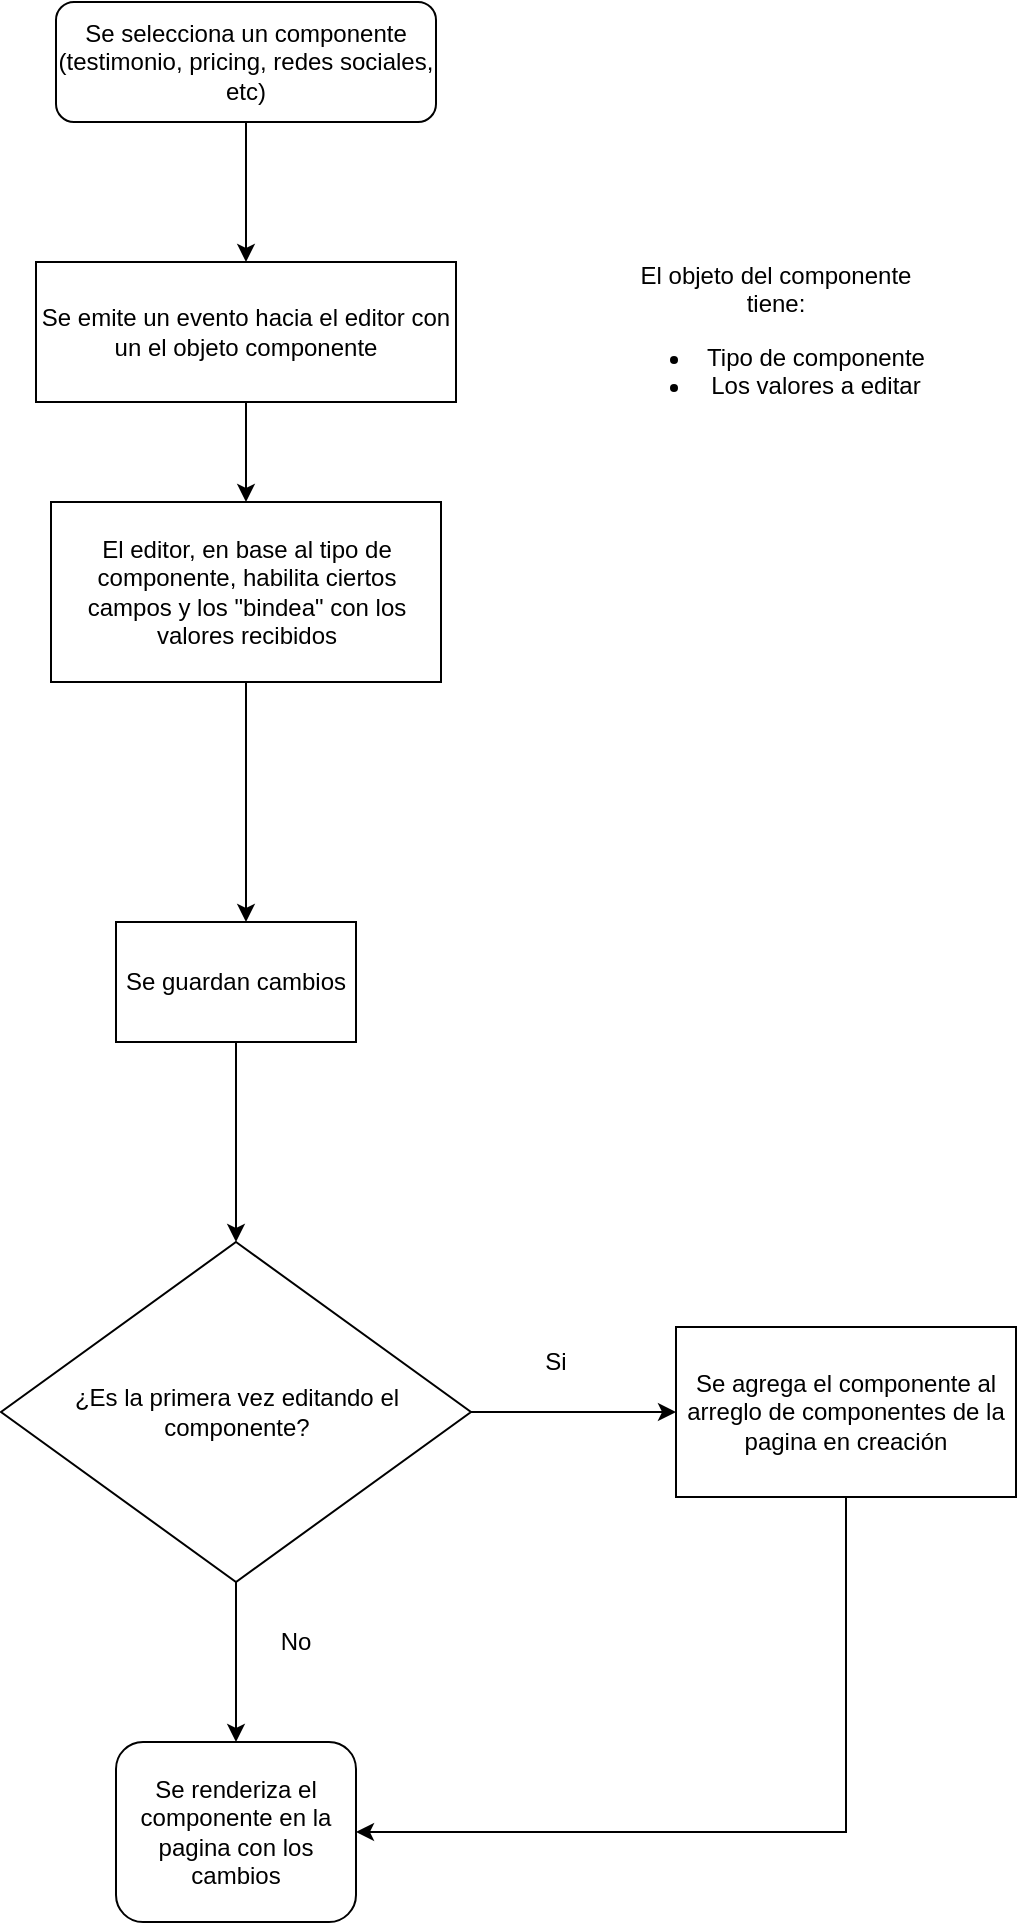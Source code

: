<mxfile version="13.1.5" type="github"><diagram id="C5RBs43oDa-KdzZeNtuy" name="Page-1"><mxGraphModel dx="868" dy="451" grid="1" gridSize="10" guides="1" tooltips="1" connect="1" arrows="1" fold="1" page="1" pageScale="1" pageWidth="827" pageHeight="1169" math="0" shadow="0"><root><mxCell id="WIyWlLk6GJQsqaUBKTNV-0"/><mxCell id="WIyWlLk6GJQsqaUBKTNV-1" parent="WIyWlLk6GJQsqaUBKTNV-0"/><mxCell id="_1NSbqgK2f1RyLCDAWEt-11" value="" style="edgeStyle=orthogonalEdgeStyle;rounded=0;orthogonalLoop=1;jettySize=auto;html=1;labelBackgroundColor=#080808;" edge="1" parent="WIyWlLk6GJQsqaUBKTNV-1" source="WIyWlLk6GJQsqaUBKTNV-3" target="_1NSbqgK2f1RyLCDAWEt-2"><mxGeometry relative="1" as="geometry"/></mxCell><mxCell id="WIyWlLk6GJQsqaUBKTNV-3" value="Se selecciona un componente (testimonio, pricing, redes sociales, etc)" style="rounded=1;whiteSpace=wrap;html=1;fontSize=12;glass=0;strokeWidth=1;shadow=0;" parent="WIyWlLk6GJQsqaUBKTNV-1" vertex="1"><mxGeometry x="160" y="60" width="190" height="60" as="geometry"/></mxCell><mxCell id="_1NSbqgK2f1RyLCDAWEt-12" value="" style="edgeStyle=orthogonalEdgeStyle;rounded=0;orthogonalLoop=1;jettySize=auto;html=1;labelBackgroundColor=#080808;" edge="1" parent="WIyWlLk6GJQsqaUBKTNV-1" source="_1NSbqgK2f1RyLCDAWEt-2" target="_1NSbqgK2f1RyLCDAWEt-6"><mxGeometry relative="1" as="geometry"/></mxCell><mxCell id="_1NSbqgK2f1RyLCDAWEt-2" value="Se emite un evento hacia el editor con un el objeto componente&lt;br&gt;" style="rounded=0;verticalAlign=middle;html=1;whiteSpace=wrap;spacingLeft=1;spacingRight=1;" vertex="1" parent="WIyWlLk6GJQsqaUBKTNV-1"><mxGeometry x="150" y="190" width="210" height="70" as="geometry"/></mxCell><mxCell id="_1NSbqgK2f1RyLCDAWEt-3" value="Si" style="text;html=1;strokeColor=none;fillColor=none;align=center;verticalAlign=middle;whiteSpace=wrap;rounded=0;" vertex="1" parent="WIyWlLk6GJQsqaUBKTNV-1"><mxGeometry x="390" y="730" width="40" height="20" as="geometry"/></mxCell><mxCell id="_1NSbqgK2f1RyLCDAWEt-4" value="El objeto del componente tiene:&lt;br&gt;&lt;ul&gt;&lt;li&gt;Tipo de componente&lt;/li&gt;&lt;li&gt;Los valores a editar&lt;br&gt;&lt;/li&gt;&lt;/ul&gt;" style="text;html=1;strokeColor=none;fillColor=none;align=center;verticalAlign=middle;whiteSpace=wrap;rounded=0;" vertex="1" parent="WIyWlLk6GJQsqaUBKTNV-1"><mxGeometry x="440" y="200" width="160" height="60" as="geometry"/></mxCell><mxCell id="_1NSbqgK2f1RyLCDAWEt-19" value="" style="edgeStyle=orthogonalEdgeStyle;rounded=0;orthogonalLoop=1;jettySize=auto;html=1;labelBackgroundColor=#080808;" edge="1" parent="WIyWlLk6GJQsqaUBKTNV-1" source="_1NSbqgK2f1RyLCDAWEt-6"><mxGeometry relative="1" as="geometry"><mxPoint x="255" y="520" as="targetPoint"/></mxGeometry></mxCell><mxCell id="_1NSbqgK2f1RyLCDAWEt-6" value="El editor, en base al tipo de componente, habilita ciertos campos y los &quot;bindea&quot; con los valores recibidos" style="rounded=0;whiteSpace=wrap;html=1;" vertex="1" parent="WIyWlLk6GJQsqaUBKTNV-1"><mxGeometry x="157.5" y="310" width="195" height="90" as="geometry"/></mxCell><mxCell id="_1NSbqgK2f1RyLCDAWEt-21" value="" style="edgeStyle=orthogonalEdgeStyle;rounded=0;orthogonalLoop=1;jettySize=auto;html=1;labelBackgroundColor=#080808;entryX=0;entryY=0.5;entryDx=0;entryDy=0;" edge="1" parent="WIyWlLk6GJQsqaUBKTNV-1" source="_1NSbqgK2f1RyLCDAWEt-15" target="_1NSbqgK2f1RyLCDAWEt-25"><mxGeometry relative="1" as="geometry"><mxPoint x="450" y="765" as="targetPoint"/></mxGeometry></mxCell><mxCell id="_1NSbqgK2f1RyLCDAWEt-27" value="" style="edgeStyle=orthogonalEdgeStyle;rounded=0;orthogonalLoop=1;jettySize=auto;html=1;labelBackgroundColor=#080808;entryX=0.5;entryY=0;entryDx=0;entryDy=0;" edge="1" parent="WIyWlLk6GJQsqaUBKTNV-1" source="_1NSbqgK2f1RyLCDAWEt-15" target="_1NSbqgK2f1RyLCDAWEt-30"><mxGeometry relative="1" as="geometry"><mxPoint x="250" y="920" as="targetPoint"/></mxGeometry></mxCell><mxCell id="_1NSbqgK2f1RyLCDAWEt-15" value="¿Es la primera vez editando el componente?" style="rhombus;whiteSpace=wrap;html=1;" vertex="1" parent="WIyWlLk6GJQsqaUBKTNV-1"><mxGeometry x="132.5" y="680" width="235" height="170" as="geometry"/></mxCell><mxCell id="_1NSbqgK2f1RyLCDAWEt-24" value="" style="edgeStyle=orthogonalEdgeStyle;rounded=0;orthogonalLoop=1;jettySize=auto;html=1;labelBackgroundColor=#080808;entryX=0.5;entryY=0;entryDx=0;entryDy=0;" edge="1" parent="WIyWlLk6GJQsqaUBKTNV-1" source="_1NSbqgK2f1RyLCDAWEt-22" target="_1NSbqgK2f1RyLCDAWEt-15"><mxGeometry relative="1" as="geometry"><mxPoint x="250" y="660" as="targetPoint"/></mxGeometry></mxCell><mxCell id="_1NSbqgK2f1RyLCDAWEt-22" value="Se guardan cambios" style="rounded=0;whiteSpace=wrap;html=1;spacing=4;spacingLeft=0;" vertex="1" parent="WIyWlLk6GJQsqaUBKTNV-1"><mxGeometry x="190" y="520" width="120" height="60" as="geometry"/></mxCell><mxCell id="_1NSbqgK2f1RyLCDAWEt-29" value="" style="edgeStyle=orthogonalEdgeStyle;rounded=0;orthogonalLoop=1;jettySize=auto;html=1;labelBackgroundColor=#080808;entryX=1;entryY=0.5;entryDx=0;entryDy=0;" edge="1" parent="WIyWlLk6GJQsqaUBKTNV-1" source="_1NSbqgK2f1RyLCDAWEt-25" target="_1NSbqgK2f1RyLCDAWEt-30"><mxGeometry relative="1" as="geometry"><mxPoint x="332.5" y="965" as="targetPoint"/><Array as="points"><mxPoint x="555" y="975"/></Array></mxGeometry></mxCell><mxCell id="_1NSbqgK2f1RyLCDAWEt-25" value="Se agrega el componente al arreglo de componentes de la pagina en creación" style="rounded=0;whiteSpace=wrap;html=1;spacing=4;" vertex="1" parent="WIyWlLk6GJQsqaUBKTNV-1"><mxGeometry x="470" y="722.5" width="170" height="85" as="geometry"/></mxCell><mxCell id="_1NSbqgK2f1RyLCDAWEt-30" value="Se renderiza el componente en la pagina con los cambios" style="rounded=1;whiteSpace=wrap;html=1;" vertex="1" parent="WIyWlLk6GJQsqaUBKTNV-1"><mxGeometry x="190" y="930" width="120" height="90" as="geometry"/></mxCell><mxCell id="_1NSbqgK2f1RyLCDAWEt-31" value="No" style="text;html=1;strokeColor=none;fillColor=none;align=center;verticalAlign=middle;whiteSpace=wrap;rounded=0;" vertex="1" parent="WIyWlLk6GJQsqaUBKTNV-1"><mxGeometry x="260" y="870" width="40" height="20" as="geometry"/></mxCell></root></mxGraphModel></diagram></mxfile>